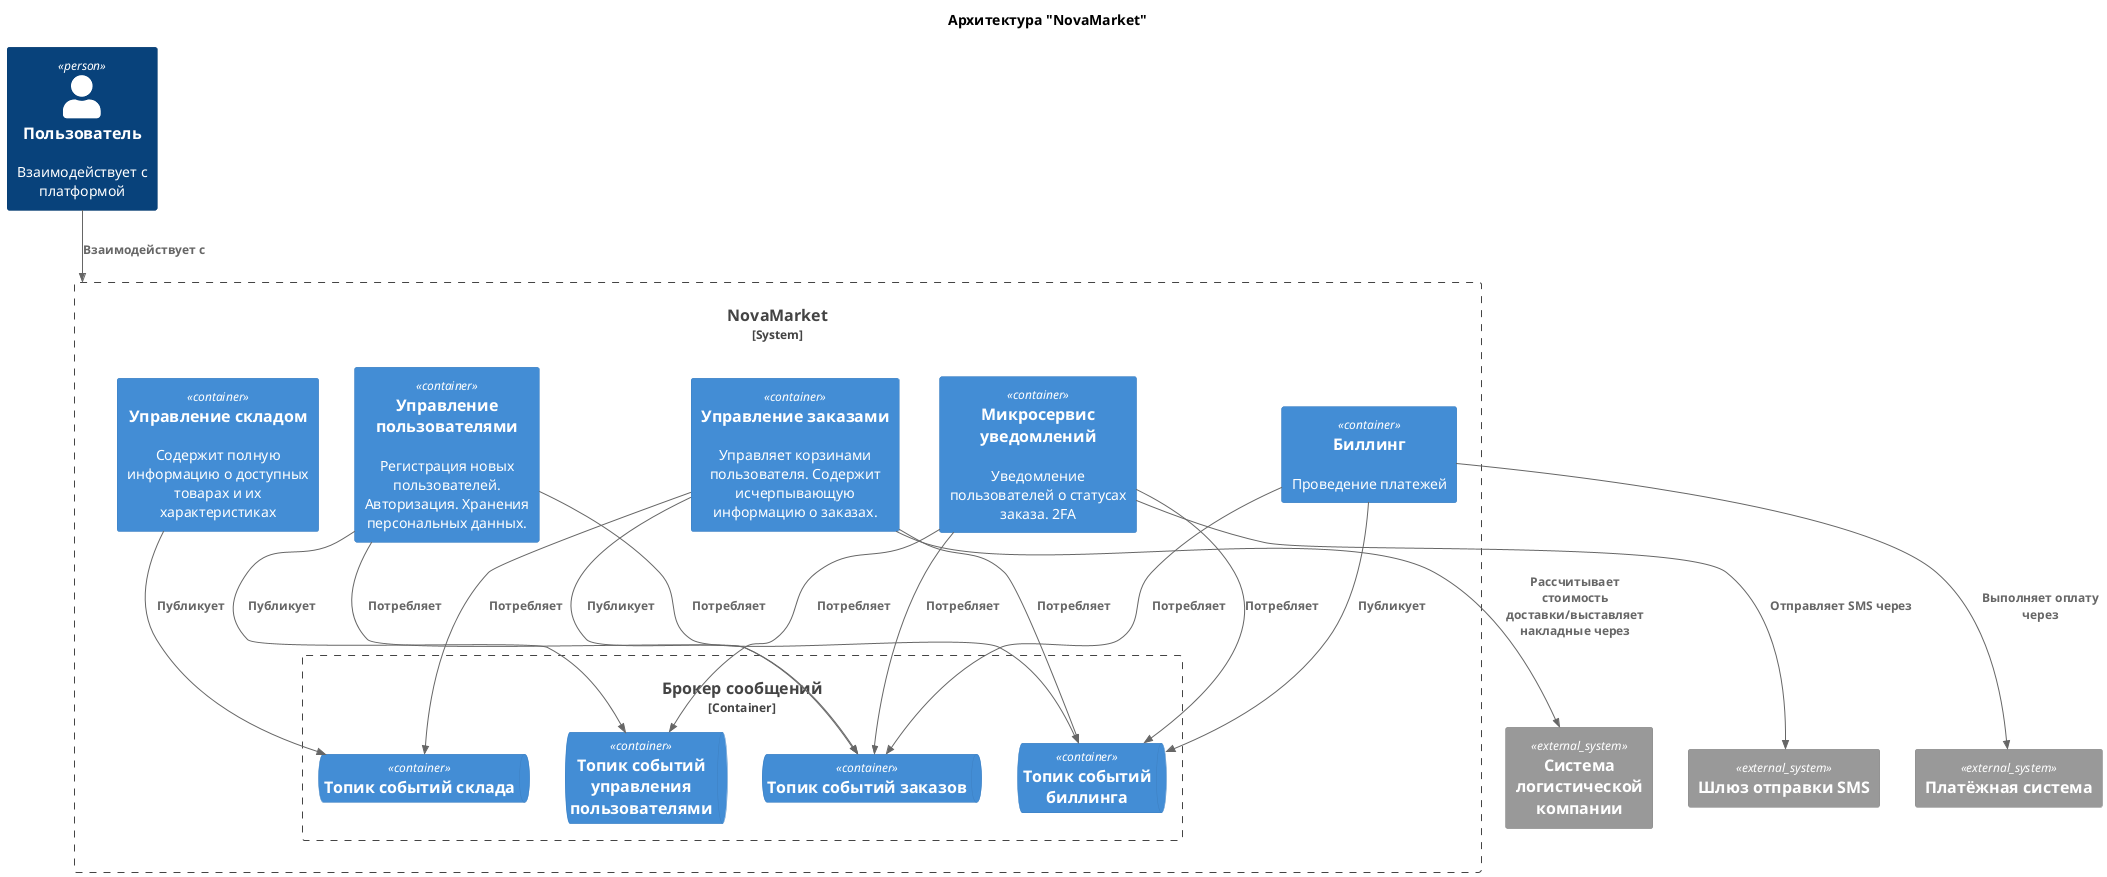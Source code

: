 @startuml
!include <C4/C4_Container>
!include <C4/C4_Component>

title Архитектура "NovaMarket"

Person(user, "Пользователь", "Взаимодействует с платформой")

System_Ext(sms_gateway, "Шлюз отправки SMS")
System_Ext(payment_gateway, "Платёжная система")
System_Ext(logistic_gateway, "Система логистической компании")

System_Boundary(platform, "NovaMarket") {

    Container(users_manager, "Управление пользователями", "", "Регистрация новых пользователей. Авторизация. Хранения персональных данных.")
    Container(warehouse, "Управление складом", "", "Содержит полную информацию о доступных товарах и их характеристиках")
    Container(billing, "Биллинг", "", "Проведение платежей")
    Container(orders_manager, "Управление заказами", "", "Управляет корзинами пользователя. Содержит исчерпывающую информацию о заказах.")
    Container(notifications, "Микросервис уведомлений", "", "Уведомление пользователей о статусах заказа. 2FA")

    Container_Boundary(kafka, "Брокер сообщений") {
        ContainerQueue(warehouse_topic, "Топик событий склада")
        ContainerQueue(orders_topic, "Топик событий заказов")
        ContainerQueue(billing_topic, "Топик событий биллинга")
        ContainerQueue(users_topic, "Топик событий управления пользователями")
    }

    Rel(users_manager, users_topic, "Публикует")
    Rel(notifications, users_topic, "Потребляет")

    Rel(warehouse, warehouse_topic, "Публикует")
    Rel(orders_manager, warehouse_topic, "Потребляет")

    Rel(billing, billing_topic, "Публикует")
    Rel(orders_manager, billing_topic, "Потребляет")
    Rel(notifications, billing_topic, "Потребляет")
    Rel(users_manager, billing_topic, "Потребляет")

    Rel(orders_manager, orders_topic, "Публикует")
    Rel(billing, orders_topic, "Потребляет")
    Rel(notifications, orders_topic, "Потребляет")
    Rel(users_manager, orders_topic, "Потребляет")
}

Rel(billing, payment_gateway, "Выполняет оплату через")
Rel(notifications, sms_gateway, "Отправляет SMS через")
Rel(orders_manager, logistic_gateway, "Рассчитывает стоимость доставки/выставляет накладные через")
Rel(user, platform, "Взаимодействует с")

@enduml